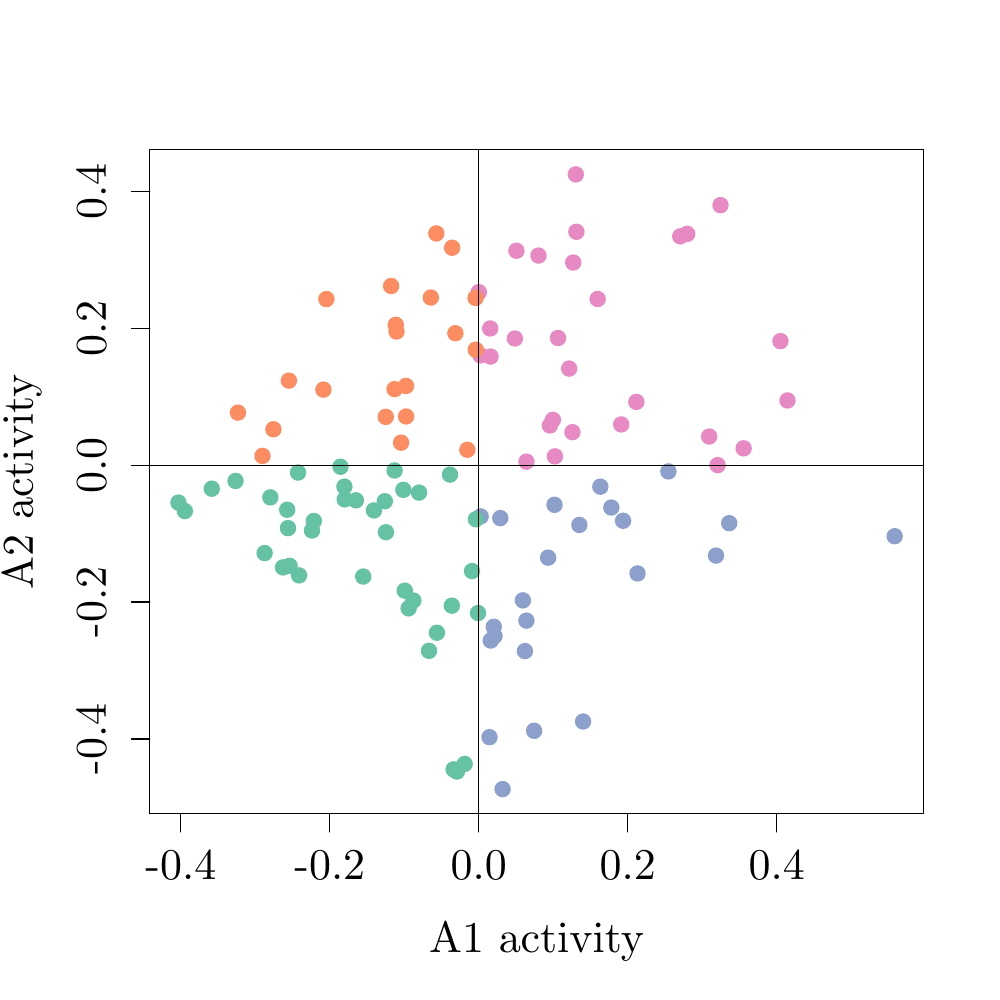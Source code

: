 % Created by tikzDevice version 0.8.1 on 2015-03-21 14:29:40
% !TEX encoding = UTF-8 Unicode
\documentclass[11pt]{memoir}
\nonstopmode

\usepackage{tikz}

\usepackage[active,tightpage,psfixbb]{preview}

\PreviewEnvironment{pgfpicture}

\setlength\PreviewBorder{0pt}

\usepackage{amsmath}
\newcommand{\SweaveOpts}[1]{}  % do not interfere with LaTeX
\newcommand{\SweaveInput}[1]{} % because they are not real TeX commands
\newcommand{\Sexpr}[1]{}       % will only be parsed by R


\usepackage{geometry}
\usepackage{amsmath}
\usepackage{lscape}
\geometry{verbose,tmargin=2.5cm,bmargin=2.5cm,lmargin=2.5cm,rmargin=2.5cm}


\begin{document}

\begin{tikzpicture}[x=1pt,y=1pt]
\definecolor{fillColor}{RGB}{255,255,255}
\path[use as bounding box,fill=fillColor,fill opacity=0.00] (0,0) rectangle (361.35,361.35);
\begin{scope}
\path[clip] ( 54.12, 67.32) rectangle (333.63,307.23);
\definecolor{fillColor}{RGB}{141,160,203}

\path[fill=fillColor] (323.28,167.58) circle (  2.97);

\path[fill=fillColor] (241.51,191.00) circle (  2.97);

\path[fill=fillColor] (176.87, 94.98) circle (  2.97);
\definecolor{fillColor}{RGB}{102,194,165}

\path[fill=fillColor] (112.73,169.65) circle (  2.97);

\path[fill=fillColor] (131.25,153.01) circle (  2.97);
\definecolor{fillColor}{RGB}{252,141,98}

\path[fill=fillColor] (163.37,271.82) circle (  2.97);
\definecolor{fillColor}{RGB}{231,138,195}

\path[fill=fillColor] (177.26,232.50) circle (  2.97);
\definecolor{fillColor}{RGB}{102,194,165}

\path[fill=fillColor] (147.64,141.53) circle (  2.97);
\definecolor{fillColor}{RGB}{231,138,195}

\path[fill=fillColor] (256.25,203.61) circle (  2.97);
\definecolor{fillColor}{RGB}{141,160,203}

\path[fill=fillColor] (216.93,185.49) circle (  2.97);
\definecolor{fillColor}{RGB}{231,138,195}

\path[fill=fillColor] (199.79,209.64) circle (  2.97);

\path[fill=fillColor] (186.05,239.03) circle (  2.97);
\definecolor{fillColor}{RGB}{252,141,98}

\path[fill=fillColor] (139.39,210.72) circle (  2.97);
\definecolor{fillColor}{RGB}{231,138,195}

\path[fill=fillColor] (190.23,194.54) circle (  2.97);

\path[fill=fillColor] (198.71,207.60) circle (  2.97);

\path[fill=fillColor] (208.28,277.59) circle (  2.97);
\definecolor{fillColor}{RGB}{102,194,165}

\path[fill=fillColor] (151.42,183.35) circle (  2.97);

\path[fill=fillColor] (123.03,192.68) circle (  2.97);
\definecolor{fillColor}{RGB}{231,138,195}

\path[fill=fillColor] (259.31,193.28) circle (  2.97);

\path[fill=fillColor] (173.64,232.93) circle (  2.97);
\definecolor{fillColor}{RGB}{252,141,98}

\path[fill=fillColor] (155.69,253.83) circle (  2.97);

\path[fill=fillColor] (171.91,234.99) circle (  2.97);
\definecolor{fillColor}{RGB}{102,194,165}

\path[fill=fillColor] (124.56,180.90) circle (  2.97);
\definecolor{fillColor}{RGB}{141,160,203}

\path[fill=fillColor] (225.15,173.17) circle (  2.97);

\path[fill=fillColor] (220.90,177.94) circle (  2.97);
\definecolor{fillColor}{RGB}{252,141,98}

\path[fill=fillColor] ( 94.84,196.61) circle (  2.97);
\definecolor{fillColor}{RGB}{231,138,195}

\path[fill=fillColor] (268.71,199.35) circle (  2.97);
\definecolor{fillColor}{RGB}{141,160,203}

\path[fill=fillColor] (263.50,172.30) circle (  2.97);
\definecolor{fillColor}{RGB}{231,138,195}

\path[fill=fillColor] (260.35,287.22) circle (  2.97);
\definecolor{fillColor}{RGB}{141,160,203}

\path[fill=fillColor] (180.78,174.13) circle (  2.97);
\definecolor{fillColor}{RGB}{231,138,195}

\path[fill=fillColor] (173.02,255.78) circle (  2.97);
\definecolor{fillColor}{RGB}{102,194,165}

\path[fill=fillColor] (103.78,177.16) circle (  2.97);
\definecolor{fillColor}{RGB}{231,138,195}

\path[fill=fillColor] (206.85,205.18) circle (  2.97);

\path[fill=fillColor] (215.96,253.31) circle (  2.97);
\definecolor{fillColor}{RGB}{102,194,165}

\path[fill=fillColor] (165.11, 82.55) circle (  2.97);
\definecolor{fillColor}{RGB}{252,141,98}

\path[fill=fillColor] (144.93,201.39) circle (  2.97);
\definecolor{fillColor}{RGB}{102,194,165}

\path[fill=fillColor] (104.06,170.51) circle (  2.97);
\definecolor{fillColor}{RGB}{252,141,98}

\path[fill=fillColor] (168.88,198.82) circle (  2.97);
\definecolor{fillColor}{RGB}{231,138,195}

\path[fill=fillColor] (186.60,270.74) circle (  2.97);
\definecolor{fillColor}{RGB}{102,194,165}

\path[fill=fillColor] (104.64,156.87) circle (  2.97);
\definecolor{fillColor}{RGB}{231,138,195}

\path[fill=fillColor] (194.58,269.01) circle (  2.97);
\definecolor{fillColor}{RGB}{252,141,98}

\path[fill=fillColor] ( 98.79,206.24) circle (  2.97);
\definecolor{fillColor}{RGB}{231,138,195}

\path[fill=fillColor] (248.32,276.84) circle (  2.97);
\definecolor{fillColor}{RGB}{141,160,203}

\path[fill=fillColor] (173.67,174.74) circle (  2.97);
\definecolor{fillColor}{RGB}{252,141,98}

\path[fill=fillColor] (164.56,240.94) circle (  2.97);
\definecolor{fillColor}{RGB}{231,138,195}

\path[fill=fillColor] (207.12,266.48) circle (  2.97);
\definecolor{fillColor}{RGB}{102,194,165}

\path[fill=fillColor] (167.90, 85.30) circle (  2.97);
\definecolor{fillColor}{RGB}{252,141,98}

\path[fill=fillColor] (141.33,258.00) circle (  2.97);
\definecolor{fillColor}{RGB}{141,160,203}

\path[fill=fillColor] (258.73,160.60) circle (  2.97);

\path[fill=fillColor] (178.70,131.49) circle (  2.97);
\definecolor{fillColor}{RGB}{231,138,195}

\path[fill=fillColor] (177.12,242.65) circle (  2.97);
\definecolor{fillColor}{RGB}{141,160,203}

\path[fill=fillColor] (210.69,100.63) circle (  2.97);
\definecolor{fillColor}{RGB}{252,141,98}

\path[fill=fillColor] (171.84,253.69) circle (  2.97);
\definecolor{fillColor}{RGB}{102,194,165}

\path[fill=fillColor] (163.27,142.49) circle (  2.97);
\definecolor{fillColor}{RGB}{231,138,195}

\path[fill=fillColor] (245.81,275.94) circle (  2.97);
\definecolor{fillColor}{RGB}{252,141,98}

\path[fill=fillColor] (143.01,243.97) circle (  2.97);

\path[fill=fillColor] (157.65,276.99) circle (  2.97);
\definecolor{fillColor}{RGB}{141,160,203}

\path[fill=fillColor] (198.06,159.84) circle (  2.97);
\definecolor{fillColor}{RGB}{231,138,195}

\path[fill=fillColor] (224.47,207.98) circle (  2.97);

\path[fill=fillColor] (229.95,216.12) circle (  2.97);
\definecolor{fillColor}{RGB}{252,141,98}

\path[fill=fillColor] (116.86,220.56) circle (  2.97);
\definecolor{fillColor}{RGB}{231,138,195}

\path[fill=fillColor] (200.51,196.44) circle (  2.97);
\definecolor{fillColor}{RGB}{102,194,165}

\path[fill=fillColor] ( 97.69,181.62) circle (  2.97);
\definecolor{fillColor}{RGB}{231,138,195}

\path[fill=fillColor] (201.64,239.21) circle (  2.97);
\definecolor{fillColor}{RGB}{102,194,165}

\path[fill=fillColor] (135.12,176.90) circle (  2.97);

\path[fill=fillColor] ( 64.47,179.72) circle (  2.97);

\path[fill=fillColor] (163.92, 83.34) circle (  2.97);

\path[fill=fillColor] (172.74,139.84) circle (  2.97);

\path[fill=fillColor] (157.88,132.71) circle (  2.97);

\path[fill=fillColor] (113.41,173.10) circle (  2.97);

\path[fill=fillColor] (145.75,184.34) circle (  2.97);
\definecolor{fillColor}{RGB}{252,141,98}

\path[fill=fillColor] (117.94,253.27) circle (  2.97);
\definecolor{fillColor}{RGB}{102,194,165}

\path[fill=fillColor] (124.45,185.50) circle (  2.97);
\definecolor{fillColor}{RGB}{141,160,203}

\path[fill=fillColor] (190.22,137.08) circle (  2.97);
\definecolor{fillColor}{RGB}{102,194,165}

\path[fill=fillColor] (149.37,144.35) circle (  2.97);

\path[fill=fillColor] ( 85.11,187.56) circle (  2.97);

\path[fill=fillColor] ( 95.62,161.49) circle (  2.97);
\definecolor{fillColor}{RGB}{141,160,203}

\path[fill=fillColor] (177.33,129.90) circle (  2.97);
\definecolor{fillColor}{RGB}{102,194,165}

\path[fill=fillColor] (146.26,147.92) circle (  2.97);

\path[fill=fillColor] (171.97,173.72) circle (  2.97);
\definecolor{fillColor}{RGB}{231,138,195}

\path[fill=fillColor] (205.66,228.16) circle (  2.97);
\definecolor{fillColor}{RGB}{102,194,165}

\path[fill=fillColor] (128.60,180.56) circle (  2.97);
\definecolor{fillColor}{RGB}{231,138,195}

\path[fill=fillColor] (208.08,298.34) circle (  2.97);
\definecolor{fillColor}{RGB}{141,160,203}

\path[fill=fillColor] (188.94,144.40) circle (  2.97);
\definecolor{fillColor}{RGB}{102,194,165}

\path[fill=fillColor] (108.08,153.43) circle (  2.97);
\definecolor{fillColor}{RGB}{141,160,203}

\path[fill=fillColor] (193.01, 97.27) circle (  2.97);
\definecolor{fillColor}{RGB}{102,194,165}

\path[fill=fillColor] (142.58,191.35) circle (  2.97);
\definecolor{fillColor}{RGB}{252,141,98}

\path[fill=fillColor] (146.74,210.85) circle (  2.97);
\definecolor{fillColor}{RGB}{141,160,203}

\path[fill=fillColor] (209.35,171.66) circle (  2.97);
\definecolor{fillColor}{RGB}{102,194,165}

\path[fill=fillColor] (102.26,156.32) circle (  2.97);
\definecolor{fillColor}{RGB}{231,138,195}

\path[fill=fillColor] (282.01,238.08) circle (  2.97);
\definecolor{fillColor}{RGB}{252,141,98}

\path[fill=fillColor] (143.27,241.56) circle (  2.97);
\definecolor{fillColor}{RGB}{141,160,203}

\path[fill=fillColor] (189.68,126.08) circle (  2.97);
\definecolor{fillColor}{RGB}{102,194,165}

\path[fill=fillColor] (162.61,189.84) circle (  2.97);
\definecolor{fillColor}{RGB}{141,160,203}

\path[fill=fillColor] (200.38,178.93) circle (  2.97);
\definecolor{fillColor}{RGB}{102,194,165}

\path[fill=fillColor] (139.06,180.24) circle (  2.97);
\definecolor{fillColor}{RGB}{252,141,98}

\path[fill=fillColor] (104.39,223.80) circle (  2.97);
\definecolor{fillColor}{RGB}{102,194,165}

\path[fill=fillColor] ( 66.79,176.67) circle (  2.97);
\definecolor{fillColor}{RGB}{141,160,203}

\path[fill=fillColor] (230.37,154.14) circle (  2.97);

\path[fill=fillColor] (178.43,134.85) circle (  2.97);
\definecolor{fillColor}{RGB}{102,194,165}

\path[fill=fillColor] (155.02,126.18) circle (  2.97);
\definecolor{fillColor}{RGB}{141,160,203}

\path[fill=fillColor] (181.62, 76.21) circle (  2.97);
\definecolor{fillColor}{RGB}{252,141,98}

\path[fill=fillColor] (146.71,221.90) circle (  2.97);

\path[fill=fillColor] ( 85.98,212.24) circle (  2.97);
\definecolor{fillColor}{RGB}{102,194,165}

\path[fill=fillColor] ( 76.52,184.76) circle (  2.97);

\path[fill=fillColor] (107.70,190.59) circle (  2.97);
\definecolor{fillColor}{RGB}{252,141,98}

\path[fill=fillColor] (142.58,220.74) circle (  2.97);
\definecolor{fillColor}{RGB}{102,194,165}

\path[fill=fillColor] (139.46,169.03) circle (  2.97);

\path[fill=fillColor] (170.56,155.00) circle (  2.97);
\definecolor{fillColor}{RGB}{231,138,195}

\path[fill=fillColor] (284.55,216.64) circle (  2.97);
\end{scope}
\begin{scope}
\path[clip] (  0.00,  0.00) rectangle (361.35,361.35);
\definecolor{drawColor}{RGB}{0,0,0}

\path[draw=drawColor,line width= 0.4pt,line join=round,line cap=round] ( 65.35, 67.32) -- (280.69, 67.32);

\path[draw=drawColor,line width= 0.4pt,line join=round,line cap=round] ( 65.35, 67.32) -- ( 65.35, 60.72);

\path[draw=drawColor,line width= 0.4pt,line join=round,line cap=round] (119.18, 67.32) -- (119.18, 60.72);

\path[draw=drawColor,line width= 0.4pt,line join=round,line cap=round] (173.02, 67.32) -- (173.02, 60.72);

\path[draw=drawColor,line width= 0.4pt,line join=round,line cap=round] (226.85, 67.32) -- (226.85, 60.72);

\path[draw=drawColor,line width= 0.4pt,line join=round,line cap=round] (280.69, 67.32) -- (280.69, 60.72);

\node[text=drawColor,anchor=base,inner sep=0pt, outer sep=0pt, scale=  1.45] at ( 65.35, 43.56) {-0.4};

\node[text=drawColor,anchor=base,inner sep=0pt, outer sep=0pt, scale=  1.45] at (119.18, 43.56) {-0.2};

\node[text=drawColor,anchor=base,inner sep=0pt, outer sep=0pt, scale=  1.45] at (173.02, 43.56) {0.0};

\node[text=drawColor,anchor=base,inner sep=0pt, outer sep=0pt, scale=  1.45] at (226.85, 43.56) {0.2};

\node[text=drawColor,anchor=base,inner sep=0pt, outer sep=0pt, scale=  1.45] at (280.69, 43.56) {0.4};

\path[draw=drawColor,line width= 0.4pt,line join=round,line cap=round] ( 54.12, 94.31) -- ( 54.12,292.26);

\path[draw=drawColor,line width= 0.4pt,line join=round,line cap=round] ( 54.12, 94.31) -- ( 47.52, 94.31);

\path[draw=drawColor,line width= 0.4pt,line join=round,line cap=round] ( 54.12,143.80) -- ( 47.52,143.80);

\path[draw=drawColor,line width= 0.4pt,line join=round,line cap=round] ( 54.12,193.28) -- ( 47.52,193.28);

\path[draw=drawColor,line width= 0.4pt,line join=round,line cap=round] ( 54.12,242.77) -- ( 47.52,242.77);

\path[draw=drawColor,line width= 0.4pt,line join=round,line cap=round] ( 54.12,292.26) -- ( 47.52,292.26);

\node[text=drawColor,rotate= 90.00,anchor=base,inner sep=0pt, outer sep=0pt, scale=  1.45] at ( 38.28, 94.31) {-0.4};

\node[text=drawColor,rotate= 90.00,anchor=base,inner sep=0pt, outer sep=0pt, scale=  1.45] at ( 38.28,143.80) {-0.2};

\node[text=drawColor,rotate= 90.00,anchor=base,inner sep=0pt, outer sep=0pt, scale=  1.45] at ( 38.28,193.28) {0.0};

\node[text=drawColor,rotate= 90.00,anchor=base,inner sep=0pt, outer sep=0pt, scale=  1.45] at ( 38.28,242.77) {0.2};

\node[text=drawColor,rotate= 90.00,anchor=base,inner sep=0pt, outer sep=0pt, scale=  1.45] at ( 38.28,292.26) {0.4};

\path[draw=drawColor,line width= 0.4pt,line join=round,line cap=round] ( 54.12, 67.32) --
	(333.63, 67.32) --
	(333.63,307.23) --
	( 54.12,307.23) --
	( 54.12, 67.32);
\end{scope}
\begin{scope}
\path[clip] (  0.00,  0.00) rectangle (361.35,361.35);
\definecolor{drawColor}{RGB}{0,0,0}

\node[text=drawColor,anchor=base,inner sep=0pt, outer sep=0pt, scale=  1.45] at (193.87, 17.16) {A1 activity};

\node[text=drawColor,rotate= 90.00,anchor=base,inner sep=0pt, outer sep=0pt, scale=  1.45] at ( 11.88,187.27) {A2 activity};
\end{scope}
\begin{scope}
\path[clip] ( 54.12, 67.32) rectangle (333.63,307.23);
\definecolor{drawColor}{RGB}{0,0,0}

\path[draw=drawColor,line width= 0.4pt,line join=round,line cap=round] ( 54.12,193.28) -- (333.63,193.28);

\path[draw=drawColor,line width= 0.4pt,line join=round,line cap=round] (173.02, 67.32) -- (173.02,307.23);
\end{scope}
\end{tikzpicture}

\end{document}
